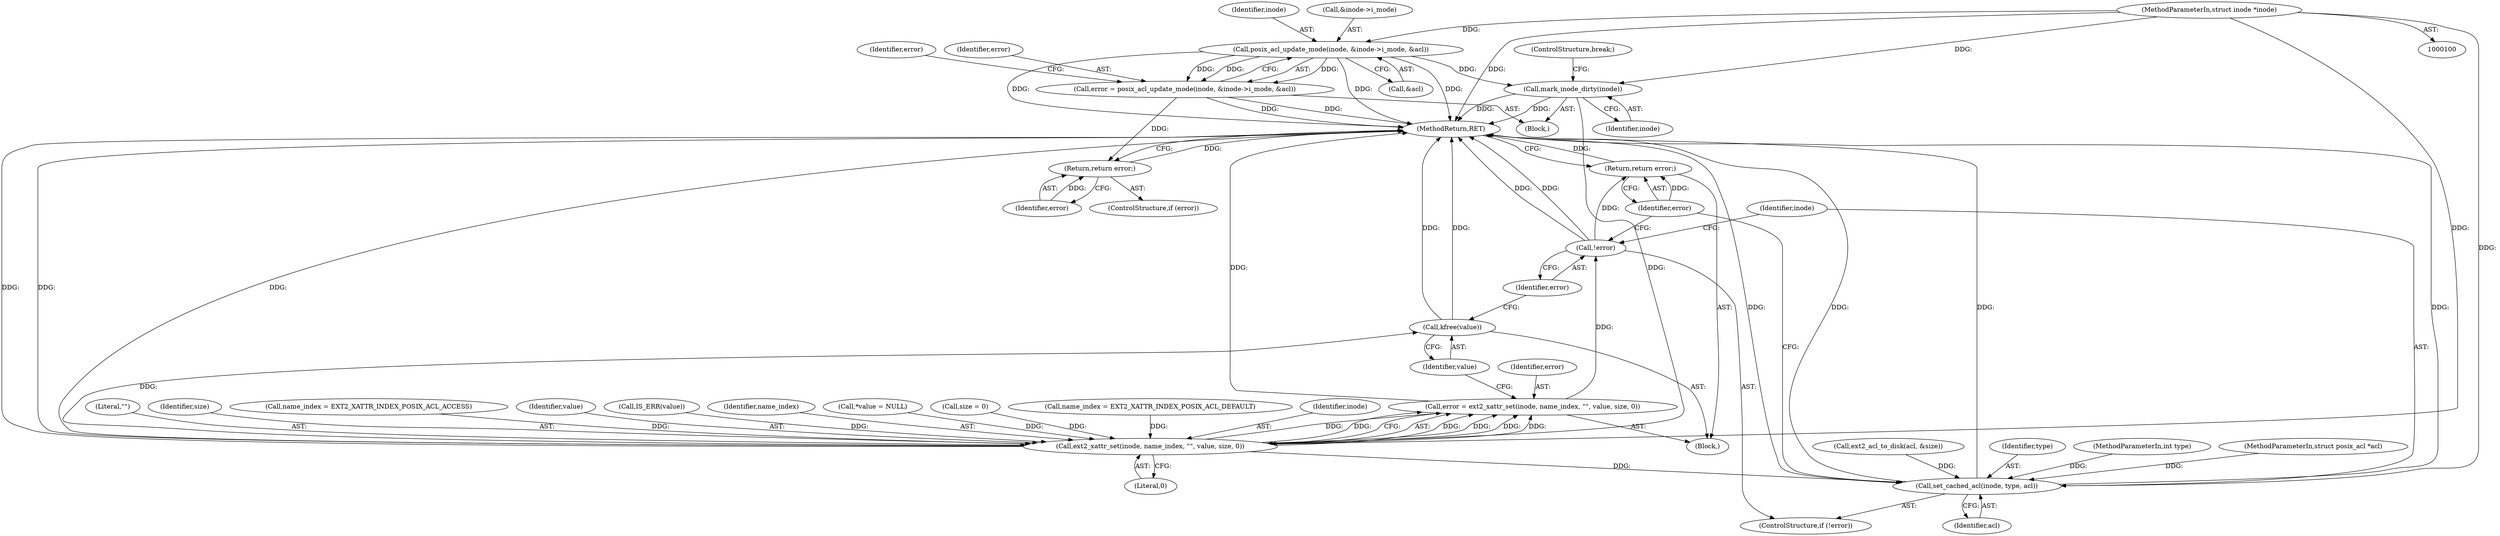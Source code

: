 digraph "0_linux_073931017b49d9458aa351605b43a7e34598caef_2@pointer" {
"1000101" [label="(MethodParameterIn,struct inode *inode)"];
"1000127" [label="(Call,posix_acl_update_mode(inode, &inode->i_mode, &acl))"];
"1000125" [label="(Call,error = posix_acl_update_mode(inode, &inode->i_mode, &acl))"];
"1000137" [label="(Return,return error;)"];
"1000144" [label="(Call,mark_inode_dirty(inode))"];
"1000187" [label="(Call,ext2_xattr_set(inode, name_index, \"\", value, size, 0))"];
"1000185" [label="(Call,error = ext2_xattr_set(inode, name_index, \"\", value, size, 0))"];
"1000197" [label="(Call,!error)"];
"1000203" [label="(Return,return error;)"];
"1000194" [label="(Call,kfree(value))"];
"1000199" [label="(Call,set_cached_acl(inode, type, acl))"];
"1000133" [label="(Call,&acl)"];
"1000204" [label="(Identifier,error)"];
"1000190" [label="(Literal,\"\")"];
"1000173" [label="(Call,ext2_acl_to_disk(acl, &size))"];
"1000124" [label="(Block,)"];
"1000194" [label="(Call,kfree(value))"];
"1000192" [label="(Identifier,size)"];
"1000128" [label="(Identifier,inode)"];
"1000137" [label="(Return,return error;)"];
"1000200" [label="(Identifier,inode)"];
"1000186" [label="(Identifier,error)"];
"1000195" [label="(Identifier,value)"];
"1000203" [label="(Return,return error;)"];
"1000125" [label="(Call,error = posix_acl_update_mode(inode, &inode->i_mode, &acl))"];
"1000119" [label="(Call,name_index = EXT2_XATTR_INDEX_POSIX_ACL_ACCESS)"];
"1000191" [label="(Identifier,value)"];
"1000198" [label="(Identifier,error)"];
"1000187" [label="(Call,ext2_xattr_set(inode, name_index, \"\", value, size, 0))"];
"1000145" [label="(Identifier,inode)"];
"1000129" [label="(Call,&inode->i_mode)"];
"1000138" [label="(Identifier,error)"];
"1000127" [label="(Call,posix_acl_update_mode(inode, &inode->i_mode, &acl))"];
"1000197" [label="(Call,!error)"];
"1000126" [label="(Identifier,error)"];
"1000144" [label="(Call,mark_inode_dirty(inode))"];
"1000178" [label="(Call,IS_ERR(value))"];
"1000205" [label="(MethodReturn,RET)"];
"1000201" [label="(Identifier,type)"];
"1000189" [label="(Identifier,name_index)"];
"1000107" [label="(Call,*value = NULL)"];
"1000135" [label="(ControlStructure,if (error))"];
"1000103" [label="(MethodParameterIn,int type)"];
"1000146" [label="(ControlStructure,break;)"];
"1000111" [label="(Call,size = 0)"];
"1000101" [label="(MethodParameterIn,struct inode *inode)"];
"1000196" [label="(ControlStructure,if (!error))"];
"1000148" [label="(Call,name_index = EXT2_XATTR_INDEX_POSIX_ACL_DEFAULT)"];
"1000102" [label="(MethodParameterIn,struct posix_acl *acl)"];
"1000188" [label="(Identifier,inode)"];
"1000193" [label="(Literal,0)"];
"1000202" [label="(Identifier,acl)"];
"1000104" [label="(Block,)"];
"1000185" [label="(Call,error = ext2_xattr_set(inode, name_index, \"\", value, size, 0))"];
"1000199" [label="(Call,set_cached_acl(inode, type, acl))"];
"1000136" [label="(Identifier,error)"];
"1000101" -> "1000100"  [label="AST: "];
"1000101" -> "1000205"  [label="DDG: "];
"1000101" -> "1000127"  [label="DDG: "];
"1000101" -> "1000144"  [label="DDG: "];
"1000101" -> "1000187"  [label="DDG: "];
"1000101" -> "1000199"  [label="DDG: "];
"1000127" -> "1000125"  [label="AST: "];
"1000127" -> "1000133"  [label="CFG: "];
"1000128" -> "1000127"  [label="AST: "];
"1000129" -> "1000127"  [label="AST: "];
"1000133" -> "1000127"  [label="AST: "];
"1000125" -> "1000127"  [label="CFG: "];
"1000127" -> "1000205"  [label="DDG: "];
"1000127" -> "1000205"  [label="DDG: "];
"1000127" -> "1000205"  [label="DDG: "];
"1000127" -> "1000125"  [label="DDG: "];
"1000127" -> "1000125"  [label="DDG: "];
"1000127" -> "1000125"  [label="DDG: "];
"1000127" -> "1000144"  [label="DDG: "];
"1000125" -> "1000124"  [label="AST: "];
"1000126" -> "1000125"  [label="AST: "];
"1000136" -> "1000125"  [label="CFG: "];
"1000125" -> "1000205"  [label="DDG: "];
"1000125" -> "1000205"  [label="DDG: "];
"1000125" -> "1000137"  [label="DDG: "];
"1000137" -> "1000135"  [label="AST: "];
"1000137" -> "1000138"  [label="CFG: "];
"1000138" -> "1000137"  [label="AST: "];
"1000205" -> "1000137"  [label="CFG: "];
"1000137" -> "1000205"  [label="DDG: "];
"1000138" -> "1000137"  [label="DDG: "];
"1000144" -> "1000124"  [label="AST: "];
"1000144" -> "1000145"  [label="CFG: "];
"1000145" -> "1000144"  [label="AST: "];
"1000146" -> "1000144"  [label="CFG: "];
"1000144" -> "1000205"  [label="DDG: "];
"1000144" -> "1000205"  [label="DDG: "];
"1000144" -> "1000187"  [label="DDG: "];
"1000187" -> "1000185"  [label="AST: "];
"1000187" -> "1000193"  [label="CFG: "];
"1000188" -> "1000187"  [label="AST: "];
"1000189" -> "1000187"  [label="AST: "];
"1000190" -> "1000187"  [label="AST: "];
"1000191" -> "1000187"  [label="AST: "];
"1000192" -> "1000187"  [label="AST: "];
"1000193" -> "1000187"  [label="AST: "];
"1000185" -> "1000187"  [label="CFG: "];
"1000187" -> "1000205"  [label="DDG: "];
"1000187" -> "1000205"  [label="DDG: "];
"1000187" -> "1000205"  [label="DDG: "];
"1000187" -> "1000185"  [label="DDG: "];
"1000187" -> "1000185"  [label="DDG: "];
"1000187" -> "1000185"  [label="DDG: "];
"1000187" -> "1000185"  [label="DDG: "];
"1000187" -> "1000185"  [label="DDG: "];
"1000187" -> "1000185"  [label="DDG: "];
"1000148" -> "1000187"  [label="DDG: "];
"1000119" -> "1000187"  [label="DDG: "];
"1000107" -> "1000187"  [label="DDG: "];
"1000178" -> "1000187"  [label="DDG: "];
"1000111" -> "1000187"  [label="DDG: "];
"1000187" -> "1000194"  [label="DDG: "];
"1000187" -> "1000199"  [label="DDG: "];
"1000185" -> "1000104"  [label="AST: "];
"1000186" -> "1000185"  [label="AST: "];
"1000195" -> "1000185"  [label="CFG: "];
"1000185" -> "1000205"  [label="DDG: "];
"1000185" -> "1000197"  [label="DDG: "];
"1000197" -> "1000196"  [label="AST: "];
"1000197" -> "1000198"  [label="CFG: "];
"1000198" -> "1000197"  [label="AST: "];
"1000200" -> "1000197"  [label="CFG: "];
"1000204" -> "1000197"  [label="CFG: "];
"1000197" -> "1000205"  [label="DDG: "];
"1000197" -> "1000205"  [label="DDG: "];
"1000197" -> "1000203"  [label="DDG: "];
"1000203" -> "1000104"  [label="AST: "];
"1000203" -> "1000204"  [label="CFG: "];
"1000204" -> "1000203"  [label="AST: "];
"1000205" -> "1000203"  [label="CFG: "];
"1000203" -> "1000205"  [label="DDG: "];
"1000204" -> "1000203"  [label="DDG: "];
"1000194" -> "1000104"  [label="AST: "];
"1000194" -> "1000195"  [label="CFG: "];
"1000195" -> "1000194"  [label="AST: "];
"1000198" -> "1000194"  [label="CFG: "];
"1000194" -> "1000205"  [label="DDG: "];
"1000194" -> "1000205"  [label="DDG: "];
"1000199" -> "1000196"  [label="AST: "];
"1000199" -> "1000202"  [label="CFG: "];
"1000200" -> "1000199"  [label="AST: "];
"1000201" -> "1000199"  [label="AST: "];
"1000202" -> "1000199"  [label="AST: "];
"1000204" -> "1000199"  [label="CFG: "];
"1000199" -> "1000205"  [label="DDG: "];
"1000199" -> "1000205"  [label="DDG: "];
"1000199" -> "1000205"  [label="DDG: "];
"1000199" -> "1000205"  [label="DDG: "];
"1000103" -> "1000199"  [label="DDG: "];
"1000173" -> "1000199"  [label="DDG: "];
"1000102" -> "1000199"  [label="DDG: "];
}
